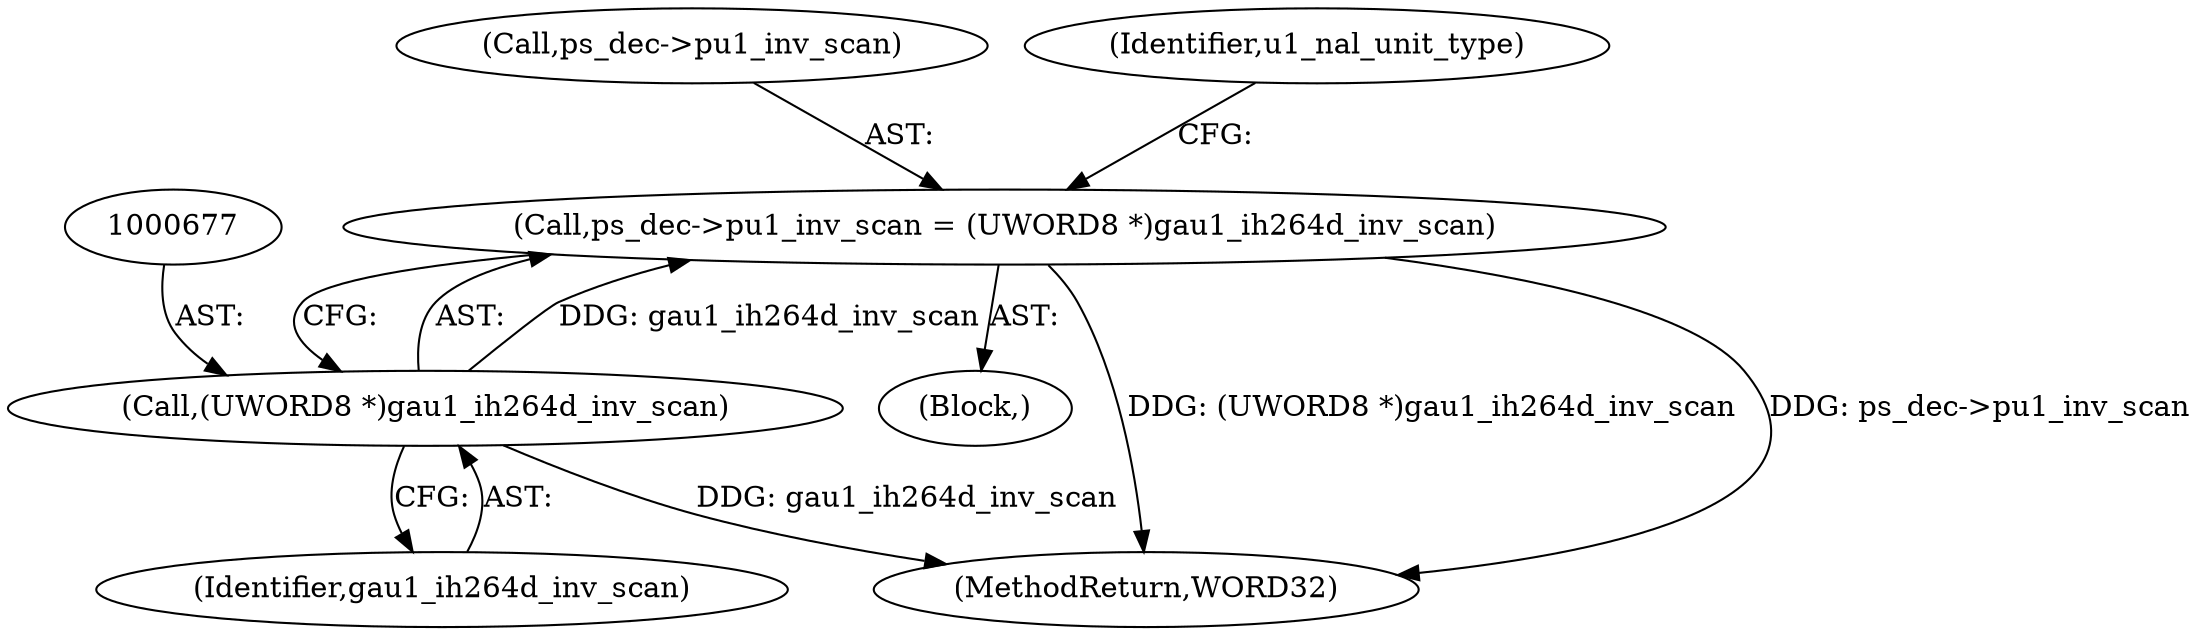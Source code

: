 digraph "0_Android_494561291a503840f385fbcd11d9bc5f4dc502b8_2@pointer" {
"1000672" [label="(Call,ps_dec->pu1_inv_scan = (UWORD8 *)gau1_ih264d_inv_scan)"];
"1000676" [label="(Call,(UWORD8 *)gau1_ih264d_inv_scan)"];
"1000678" [label="(Identifier,gau1_ih264d_inv_scan)"];
"1000672" [label="(Call,ps_dec->pu1_inv_scan = (UWORD8 *)gau1_ih264d_inv_scan)"];
"1000665" [label="(Block,)"];
"1000673" [label="(Call,ps_dec->pu1_inv_scan)"];
"1000676" [label="(Call,(UWORD8 *)gau1_ih264d_inv_scan)"];
"1002619" [label="(MethodReturn,WORD32)"];
"1000680" [label="(Identifier,u1_nal_unit_type)"];
"1000672" -> "1000665"  [label="AST: "];
"1000672" -> "1000676"  [label="CFG: "];
"1000673" -> "1000672"  [label="AST: "];
"1000676" -> "1000672"  [label="AST: "];
"1000680" -> "1000672"  [label="CFG: "];
"1000672" -> "1002619"  [label="DDG: (UWORD8 *)gau1_ih264d_inv_scan"];
"1000672" -> "1002619"  [label="DDG: ps_dec->pu1_inv_scan"];
"1000676" -> "1000672"  [label="DDG: gau1_ih264d_inv_scan"];
"1000676" -> "1000678"  [label="CFG: "];
"1000677" -> "1000676"  [label="AST: "];
"1000678" -> "1000676"  [label="AST: "];
"1000676" -> "1002619"  [label="DDG: gau1_ih264d_inv_scan"];
}
